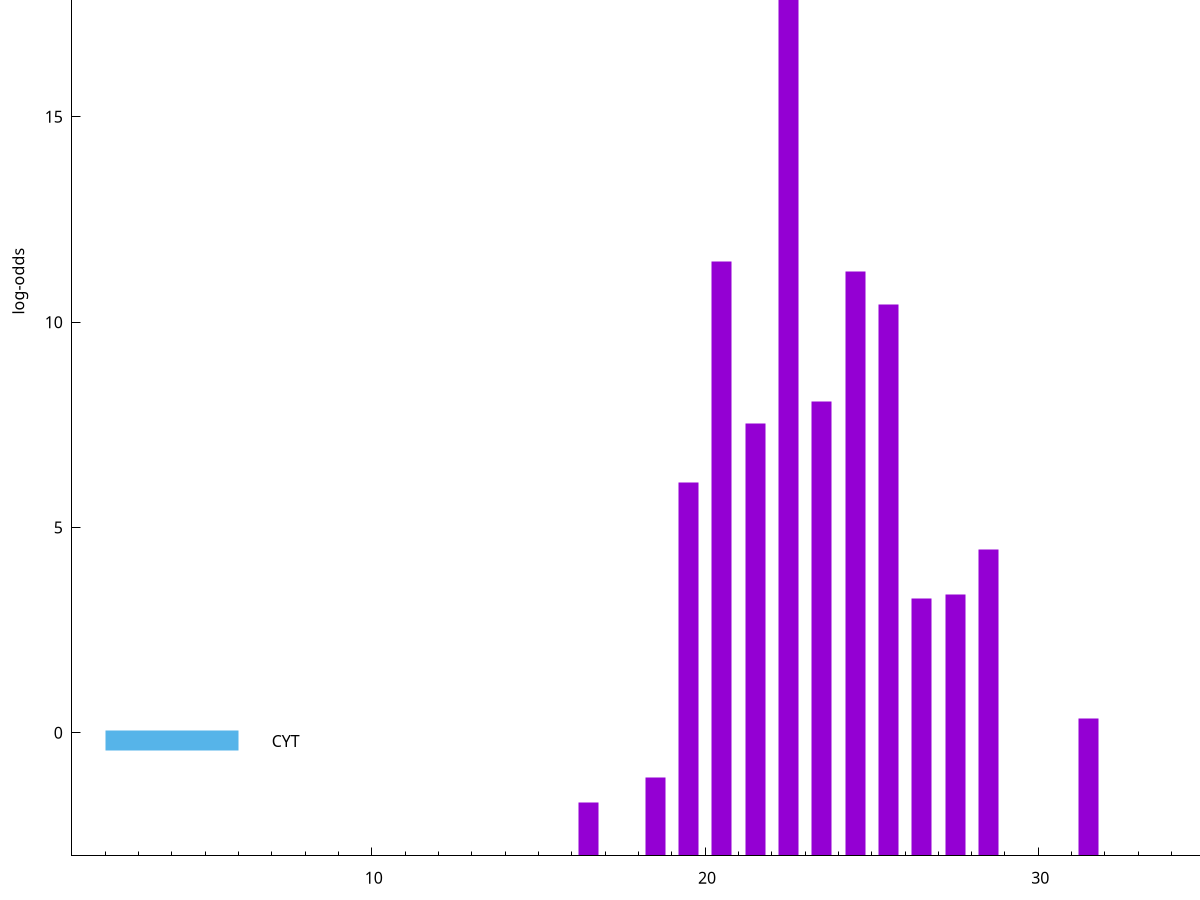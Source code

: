 set title "LipoP predictions for SRR4017833.gff"
set size 2., 1.4
set xrange [1:70] 
set mxtics 10
set yrange [-3:25]
set y2range [0:28]
set ylabel "log-odds"
set term postscript eps color solid "Helvetica" 30
set output "SRR4017833.gff22.eps"
set arrow from 2,23.6969 to 6,23.6969 nohead lt 1 lw 20
set label "SpI" at 7,23.6969
set arrow from 2,-0.200913 to 6,-0.200913 nohead lt 3 lw 20
set label "CYT" at 7,-0.200913
set arrow from 2,23.6969 to 6,23.6969 nohead lt 1 lw 20
set label "SpI" at 7,23.6969
# NOTE: The scores below are the log-odds scores with the threshold
# NOTE: subtracted (a hack to make gnuplot make the histogram all
# NOTE: look nice).
plot "-" axes x1y2 title "" with impulses lt 1 lw 20
22.500000 26.696100
20.500000 14.483900
24.500000 14.221700
25.500000 13.418000
23.500000 11.072990
21.500000 10.531120
19.500000 9.082800
28.500000 7.465500
27.500000 6.371200
26.500000 6.271640
31.500000 3.352436
18.500000 1.907410
16.500000 1.294250
e
exit

